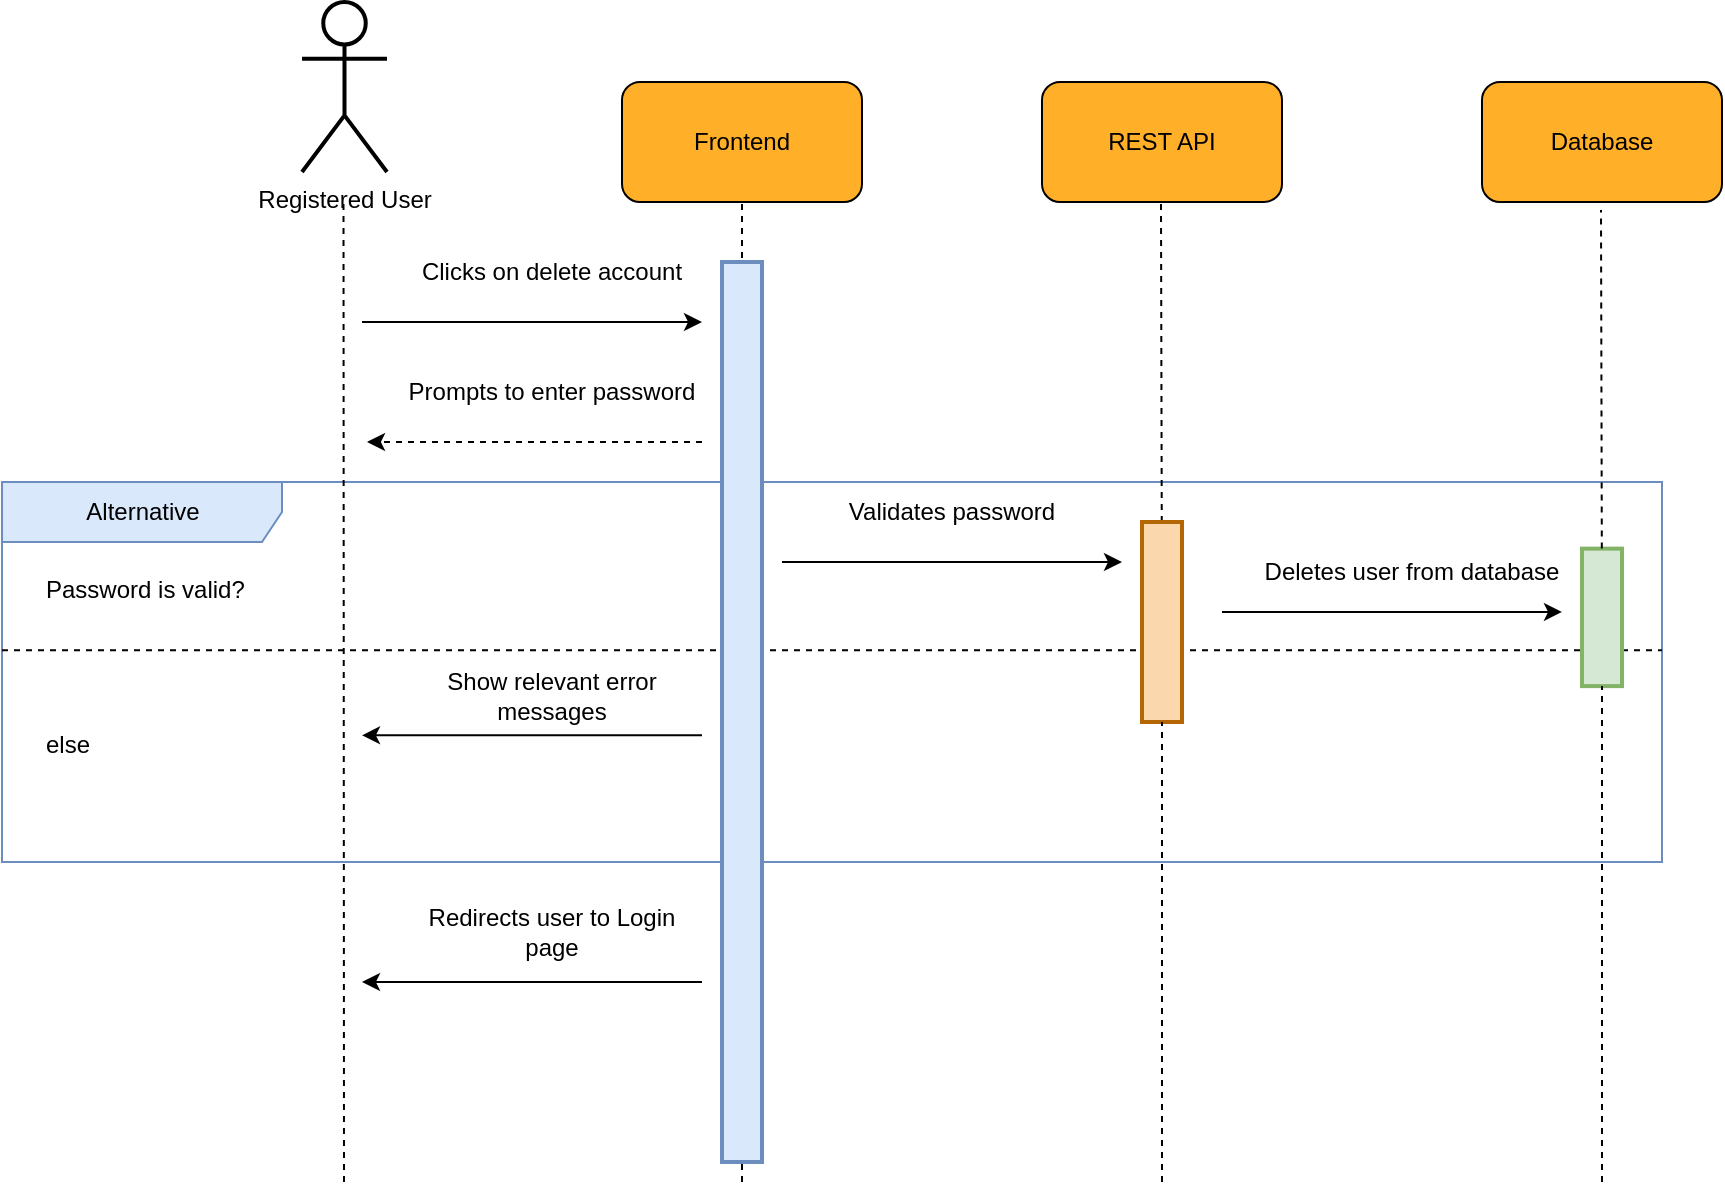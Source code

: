 <mxfile version="15.8.7" type="device"><diagram id="fMuoY2Vfzl9aO0LCDMkZ" name="Page-1"><mxGraphModel dx="1952" dy="981" grid="1" gridSize="10" guides="1" tooltips="1" connect="1" arrows="1" fold="1" page="1" pageScale="1" pageWidth="850" pageHeight="1100" math="0" shadow="0"><root><mxCell id="0"/><mxCell id="1" parent="0"/><mxCell id="lx7_s_cMasCtAVdYmXsG-30" value="Alternative" style="shape=umlFrame;tabWidth=110;tabHeight=30;tabPosition=left;html=1;boundedLbl=1;labelInHeader=1;width=140;height=30;fillColor=#dae8fc;fontSize=12;strokeWidth=1;strokeColor=#6c8ebf;" vertex="1" parent="1"><mxGeometry x="-70" y="350" width="830" height="190" as="geometry"/></mxCell><mxCell id="lx7_s_cMasCtAVdYmXsG-31" value="Password is valid?" style="text;fillColor=none;fontSize=12;" vertex="1" parent="lx7_s_cMasCtAVdYmXsG-30"><mxGeometry width="100" height="20" relative="1" as="geometry"><mxPoint x="20" y="40" as="offset"/></mxGeometry></mxCell><mxCell id="lx7_s_cMasCtAVdYmXsG-32" value="else" style="line;strokeWidth=1;dashed=1;labelPosition=center;verticalLabelPosition=bottom;align=left;verticalAlign=top;spacingLeft=20;spacingTop=15;fillColor=none;fontSize=12;" vertex="1" parent="lx7_s_cMasCtAVdYmXsG-30"><mxGeometry y="65.769" width="830" height="36.831" as="geometry"/></mxCell><mxCell id="lx7_s_cMasCtAVdYmXsG-33" value="" style="endArrow=classic;html=1;rounded=0;strokeWidth=1;jumpSize=6;fontSize=12;" edge="1" parent="lx7_s_cMasCtAVdYmXsG-30"><mxGeometry width="50" height="50" relative="1" as="geometry"><mxPoint x="610" y="64.98" as="sourcePoint"/><mxPoint x="780" y="64.98" as="targetPoint"/></mxGeometry></mxCell><mxCell id="lx7_s_cMasCtAVdYmXsG-34" value="&lt;span style=&quot;background-color: rgb(255 , 255 , 255) ; font-size: 12px&quot;&gt;Deletes user from database&lt;/span&gt;" style="text;html=1;strokeColor=none;fillColor=none;align=center;verticalAlign=middle;whiteSpace=wrap;rounded=0;fontSize=12;" vertex="1" parent="lx7_s_cMasCtAVdYmXsG-30"><mxGeometry x="630" y="33.313" width="150" height="23.75" as="geometry"/></mxCell><mxCell id="lx7_s_cMasCtAVdYmXsG-20" value="&lt;span style=&quot;background-color: rgb(255, 255, 255); font-size: 12px;&quot;&gt;Show relevant error messages&lt;/span&gt;" style="text;html=1;strokeColor=none;fillColor=none;align=center;verticalAlign=middle;whiteSpace=wrap;rounded=0;fontSize=12;" vertex="1" parent="lx7_s_cMasCtAVdYmXsG-30"><mxGeometry x="200" y="95" width="150" height="23.75" as="geometry"/></mxCell><mxCell id="lx7_s_cMasCtAVdYmXsG-19" value="" style="endArrow=classic;html=1;rounded=0;strokeWidth=1;jumpSize=6;fontSize=12;" edge="1" parent="lx7_s_cMasCtAVdYmXsG-30"><mxGeometry width="50" height="50" relative="1" as="geometry"><mxPoint x="350" y="126.667" as="sourcePoint"/><mxPoint x="180" y="126.667" as="targetPoint"/></mxGeometry></mxCell><mxCell id="lx7_s_cMasCtAVdYmXsG-38" value="" style="rounded=0;whiteSpace=wrap;html=1;fontSize=12;strokeWidth=2;fillColor=#d5e8d4;strokeColor=#82b366;" vertex="1" parent="lx7_s_cMasCtAVdYmXsG-30"><mxGeometry x="790" y="33.31" width="20" height="68.75" as="geometry"/></mxCell><mxCell id="lx7_s_cMasCtAVdYmXsG-1" value="" style="group;fontSize=12;" vertex="1" connectable="0" parent="1"><mxGeometry x="240" y="150" width="120" height="60" as="geometry"/></mxCell><mxCell id="lx7_s_cMasCtAVdYmXsG-2" value="" style="rounded=1;whiteSpace=wrap;html=1;fillColor=#FFAF28;fontSize=12;" vertex="1" parent="lx7_s_cMasCtAVdYmXsG-1"><mxGeometry width="120" height="60" as="geometry"/></mxCell><mxCell id="lx7_s_cMasCtAVdYmXsG-3" value="&lt;font style=&quot;font-size: 12px;&quot;&gt;Frontend&lt;/font&gt;" style="text;html=1;strokeColor=none;fillColor=none;align=center;verticalAlign=middle;whiteSpace=wrap;rounded=0;fontSize=12;" vertex="1" parent="lx7_s_cMasCtAVdYmXsG-1"><mxGeometry x="30" y="15" width="60" height="30" as="geometry"/></mxCell><mxCell id="lx7_s_cMasCtAVdYmXsG-4" value="" style="group;fontSize=12;" vertex="1" connectable="0" parent="1"><mxGeometry x="450" y="150" width="120" height="60" as="geometry"/></mxCell><mxCell id="lx7_s_cMasCtAVdYmXsG-5" value="" style="rounded=1;whiteSpace=wrap;html=1;fillColor=#FFAF28;fontSize=12;" vertex="1" parent="lx7_s_cMasCtAVdYmXsG-4"><mxGeometry width="120" height="60" as="geometry"/></mxCell><mxCell id="lx7_s_cMasCtAVdYmXsG-6" value="&lt;font style=&quot;font-size: 12px;&quot;&gt;REST API&lt;/font&gt;" style="text;html=1;strokeColor=none;fillColor=none;align=center;verticalAlign=middle;whiteSpace=wrap;rounded=0;fontSize=12;" vertex="1" parent="lx7_s_cMasCtAVdYmXsG-4"><mxGeometry x="30" y="15" width="60" height="30" as="geometry"/></mxCell><mxCell id="lx7_s_cMasCtAVdYmXsG-7" value="" style="endArrow=none;dashed=1;html=1;rounded=0;entryX=0.5;entryY=1;entryDx=0;entryDy=0;jumpSize=6;strokeWidth=1;fontSize=12;" edge="1" parent="1" target="lx7_s_cMasCtAVdYmXsG-2"><mxGeometry width="50" height="50" relative="1" as="geometry"><mxPoint x="300" y="700" as="sourcePoint"/><mxPoint x="450" y="260" as="targetPoint"/></mxGeometry></mxCell><mxCell id="lx7_s_cMasCtAVdYmXsG-8" value="" style="endArrow=none;dashed=1;html=1;rounded=0;entryX=0.5;entryY=1;entryDx=0;entryDy=0;jumpSize=6;strokeWidth=1;startArrow=none;fontSize=12;" edge="1" parent="1" source="lx7_s_cMasCtAVdYmXsG-22"><mxGeometry width="50" height="50" relative="1" as="geometry"><mxPoint x="509.5" y="592" as="sourcePoint"/><mxPoint x="509.5" y="210" as="targetPoint"/></mxGeometry></mxCell><mxCell id="lx7_s_cMasCtAVdYmXsG-9" value="Registered User" style="shape=umlActor;verticalLabelPosition=bottom;verticalAlign=top;html=1;outlineConnect=0;rounded=1;strokeWidth=2;fontSize=12;" vertex="1" parent="1"><mxGeometry x="80" y="110" width="42.5" height="85" as="geometry"/></mxCell><mxCell id="lx7_s_cMasCtAVdYmXsG-10" value="" style="endArrow=none;dashed=1;html=1;rounded=0;entryX=0.5;entryY=1;entryDx=0;entryDy=0;jumpSize=6;strokeWidth=1;fontSize=12;" edge="1" parent="1"><mxGeometry width="50" height="50" relative="1" as="geometry"><mxPoint x="101" y="700" as="sourcePoint"/><mxPoint x="100.75" y="210" as="targetPoint"/></mxGeometry></mxCell><mxCell id="lx7_s_cMasCtAVdYmXsG-11" value="" style="endArrow=classic;html=1;rounded=0;strokeWidth=1;jumpSize=6;fontSize=12;" edge="1" parent="1"><mxGeometry width="50" height="50" relative="1" as="geometry"><mxPoint x="110" y="270" as="sourcePoint"/><mxPoint x="280" y="270" as="targetPoint"/></mxGeometry></mxCell><mxCell id="lx7_s_cMasCtAVdYmXsG-12" value="&lt;span style=&quot;background-color: rgb(255 , 255 , 255) ; font-size: 12px&quot;&gt;Clicks on delete account&lt;/span&gt;" style="text;html=1;strokeColor=none;fillColor=none;align=center;verticalAlign=middle;whiteSpace=wrap;rounded=0;fontSize=12;" vertex="1" parent="1"><mxGeometry x="130" y="230" width="150" height="30" as="geometry"/></mxCell><mxCell id="lx7_s_cMasCtAVdYmXsG-15" value="" style="endArrow=classic;html=1;rounded=0;strokeWidth=1;jumpSize=6;dashed=1;fontSize=12;" edge="1" parent="1"><mxGeometry width="50" height="50" relative="1" as="geometry"><mxPoint x="280" y="330" as="sourcePoint"/><mxPoint x="112.5" y="330" as="targetPoint"/></mxGeometry></mxCell><mxCell id="lx7_s_cMasCtAVdYmXsG-16" value="&lt;span style=&quot;background-color: rgb(255 , 255 , 255) ; font-size: 12px&quot;&gt;Prompts to enter password&lt;/span&gt;" style="text;html=1;strokeColor=none;fillColor=none;align=center;verticalAlign=middle;whiteSpace=wrap;rounded=0;fontSize=12;" vertex="1" parent="1"><mxGeometry x="130" y="290" width="150" height="30" as="geometry"/></mxCell><mxCell id="lx7_s_cMasCtAVdYmXsG-21" value="" style="rounded=0;whiteSpace=wrap;html=1;fontSize=12;strokeWidth=2;fillColor=#dae8fc;strokeColor=#6c8ebf;" vertex="1" parent="1"><mxGeometry x="290" y="240" width="20" height="450" as="geometry"/></mxCell><mxCell id="lx7_s_cMasCtAVdYmXsG-22" value="" style="rounded=0;whiteSpace=wrap;html=1;fontSize=12;strokeWidth=2;fillColor=#fad7ac;strokeColor=#b46504;" vertex="1" parent="1"><mxGeometry x="500" y="370" width="20" height="100" as="geometry"/></mxCell><mxCell id="lx7_s_cMasCtAVdYmXsG-23" value="" style="endArrow=none;dashed=1;html=1;rounded=0;entryX=0.5;entryY=1;entryDx=0;entryDy=0;jumpSize=6;strokeWidth=1;fontSize=12;" edge="1" parent="1" target="lx7_s_cMasCtAVdYmXsG-22"><mxGeometry width="50" height="50" relative="1" as="geometry"><mxPoint x="510" y="700" as="sourcePoint"/><mxPoint x="509.5" y="210" as="targetPoint"/></mxGeometry></mxCell><mxCell id="lx7_s_cMasCtAVdYmXsG-24" value="" style="group;fontSize=12;" vertex="1" connectable="0" parent="1"><mxGeometry x="670" y="150" width="120" height="60" as="geometry"/></mxCell><mxCell id="lx7_s_cMasCtAVdYmXsG-25" value="" style="rounded=1;whiteSpace=wrap;html=1;fillColor=#FFAF28;fontSize=12;" vertex="1" parent="lx7_s_cMasCtAVdYmXsG-24"><mxGeometry width="120" height="60" as="geometry"/></mxCell><mxCell id="lx7_s_cMasCtAVdYmXsG-26" value="&lt;font style=&quot;font-size: 12px&quot;&gt;Database&lt;/font&gt;" style="text;html=1;strokeColor=none;fillColor=none;align=center;verticalAlign=middle;whiteSpace=wrap;rounded=0;fontSize=12;" vertex="1" parent="lx7_s_cMasCtAVdYmXsG-24"><mxGeometry x="30" y="15" width="60" height="30" as="geometry"/></mxCell><mxCell id="lx7_s_cMasCtAVdYmXsG-27" value="" style="endArrow=none;dashed=1;html=1;rounded=0;entryX=0.5;entryY=1;entryDx=0;entryDy=0;jumpSize=6;strokeWidth=1;fontSize=12;startArrow=none;" edge="1" parent="1" source="lx7_s_cMasCtAVdYmXsG-38"><mxGeometry width="50" height="50" relative="1" as="geometry"><mxPoint x="730" y="700" as="sourcePoint"/><mxPoint x="729.5" y="214" as="targetPoint"/></mxGeometry></mxCell><mxCell id="lx7_s_cMasCtAVdYmXsG-28" value="" style="endArrow=classic;html=1;rounded=0;strokeWidth=1;jumpSize=6;fontSize=12;" edge="1" parent="1"><mxGeometry width="50" height="50" relative="1" as="geometry"><mxPoint x="320" y="390" as="sourcePoint"/><mxPoint x="490" y="390" as="targetPoint"/></mxGeometry></mxCell><mxCell id="lx7_s_cMasCtAVdYmXsG-29" value="&lt;span style=&quot;background-color: rgb(255 , 255 , 255)&quot;&gt;Validates password&lt;/span&gt;" style="text;html=1;strokeColor=none;fillColor=none;align=center;verticalAlign=middle;whiteSpace=wrap;rounded=0;fontSize=12;" vertex="1" parent="1"><mxGeometry x="330" y="350" width="150" height="30" as="geometry"/></mxCell><mxCell id="lx7_s_cMasCtAVdYmXsG-35" value="" style="endArrow=classic;html=1;rounded=0;strokeWidth=1;jumpSize=6;fontSize=12;" edge="1" parent="1"><mxGeometry width="50" height="50" relative="1" as="geometry"><mxPoint x="280" y="600" as="sourcePoint"/><mxPoint x="110" y="600" as="targetPoint"/></mxGeometry></mxCell><mxCell id="lx7_s_cMasCtAVdYmXsG-36" value="&lt;span style=&quot;background-color: rgb(255 , 255 , 255) ; font-size: 12px&quot;&gt;Redirects user to Login page&lt;/span&gt;" style="text;html=1;strokeColor=none;fillColor=none;align=center;verticalAlign=middle;whiteSpace=wrap;rounded=0;fontSize=12;" vertex="1" parent="1"><mxGeometry x="130" y="560" width="150" height="30" as="geometry"/></mxCell><mxCell id="lx7_s_cMasCtAVdYmXsG-39" value="" style="endArrow=none;dashed=1;html=1;rounded=0;entryX=0.5;entryY=1;entryDx=0;entryDy=0;jumpSize=6;strokeWidth=1;fontSize=12;" edge="1" parent="1" target="lx7_s_cMasCtAVdYmXsG-38"><mxGeometry width="50" height="50" relative="1" as="geometry"><mxPoint x="730" y="700" as="sourcePoint"/><mxPoint x="729.5" y="214" as="targetPoint"/></mxGeometry></mxCell></root></mxGraphModel></diagram></mxfile>